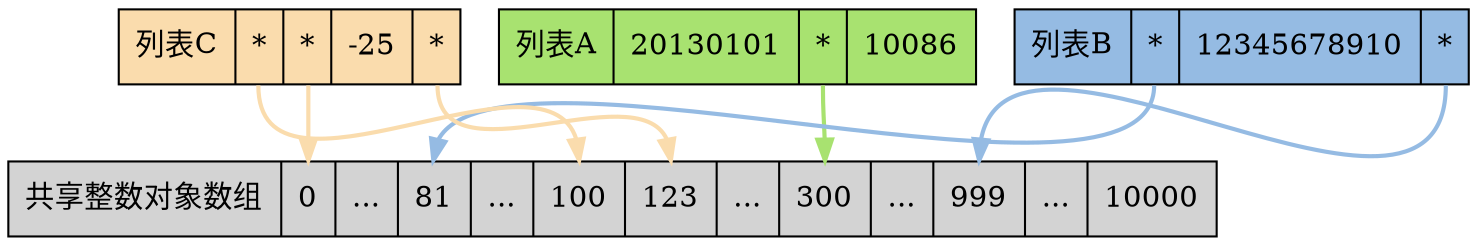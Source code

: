 digraph shared_integer {
    
    // setting
    
    node [shape = record, style = filled];

    edge [style = bold];

    // list

    // list_a [label = "<head>列表A | 20130101 |<300> * | 10086 | -998 |<1024> *", fillcolor = "#A8E270"];

    list_a [label = "<head>列表A | 20130101 |<300> * | 10086 ", fillcolor = "#A8E270"];

    list_b [label = "列表B |<81> * | 12345678910 |<999> *", fillcolor = "#95BBE3"];

    list_c [label = "列表C |<100> * |<0> * | -25 |<123> *", fillcolor = "#FADCAD"];

    sl [label = "<head>共享整数对象数组 |<0> 0 | ... |<81> 81| ... |<100> 100 |<123> 123 | ... |<300> 300 | ... |<999> 999 | ... | 10000 "];

    // edge

    list_a:300 -> sl:300 [color="#A8E270"];
    //list_a:999 -> sl:999 [color="#A8E270"];
    // list_a:1024 -> sl:1024 [color="#A8E270"];

    list_b:81 -> sl:81 [color="#95BBE3"];
    list_b:999 -> sl:999 [color="#95BBE3"];

    list_c:100 -> sl:100 [color = "#FADCAD"];
    list_c:0 -> sl:0 [color = "#FADCAD"];
    list_c:123 -> sl:123 [color = "#FADCAD"];
}
